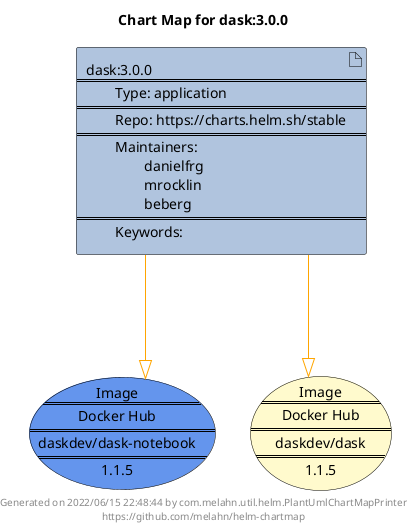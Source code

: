 @startuml
skinparam linetype ortho
skinparam backgroundColor white
skinparam usecaseBorderColor black
skinparam usecaseArrowColor LightSlateGray
skinparam artifactBorderColor black
skinparam artifactArrowColor LightSlateGray

title Chart Map for dask:3.0.0

'There is one referenced Helm Chart
artifact "dask:3.0.0\n====\n\tType: application\n====\n\tRepo: https://charts.helm.sh/stable\n====\n\tMaintainers: \n\t\tdanielfrg\n\t\tmrocklin\n\t\tbeberg\n====\n\tKeywords: " as dask_3_0_0 #LightSteelBlue

'There are 2 referenced Docker Images
usecase "Image\n====\nDocker Hub\n====\ndaskdev/dask-notebook\n====\n1.1.5" as daskdev_dask_notebook_1_1_5 #CornflowerBlue
usecase "Image\n====\nDocker Hub\n====\ndaskdev/dask\n====\n1.1.5" as daskdev_dask_1_1_5 #LemonChiffon

'Chart Dependencies
dask_3_0_0--[#orange]-|>daskdev_dask_1_1_5
dask_3_0_0--[#orange]-|>daskdev_dask_notebook_1_1_5

center footer Generated on 2022/06/15 22:48:44 by com.melahn.util.helm.PlantUmlChartMapPrinter\nhttps://github.com/melahn/helm-chartmap
@enduml

